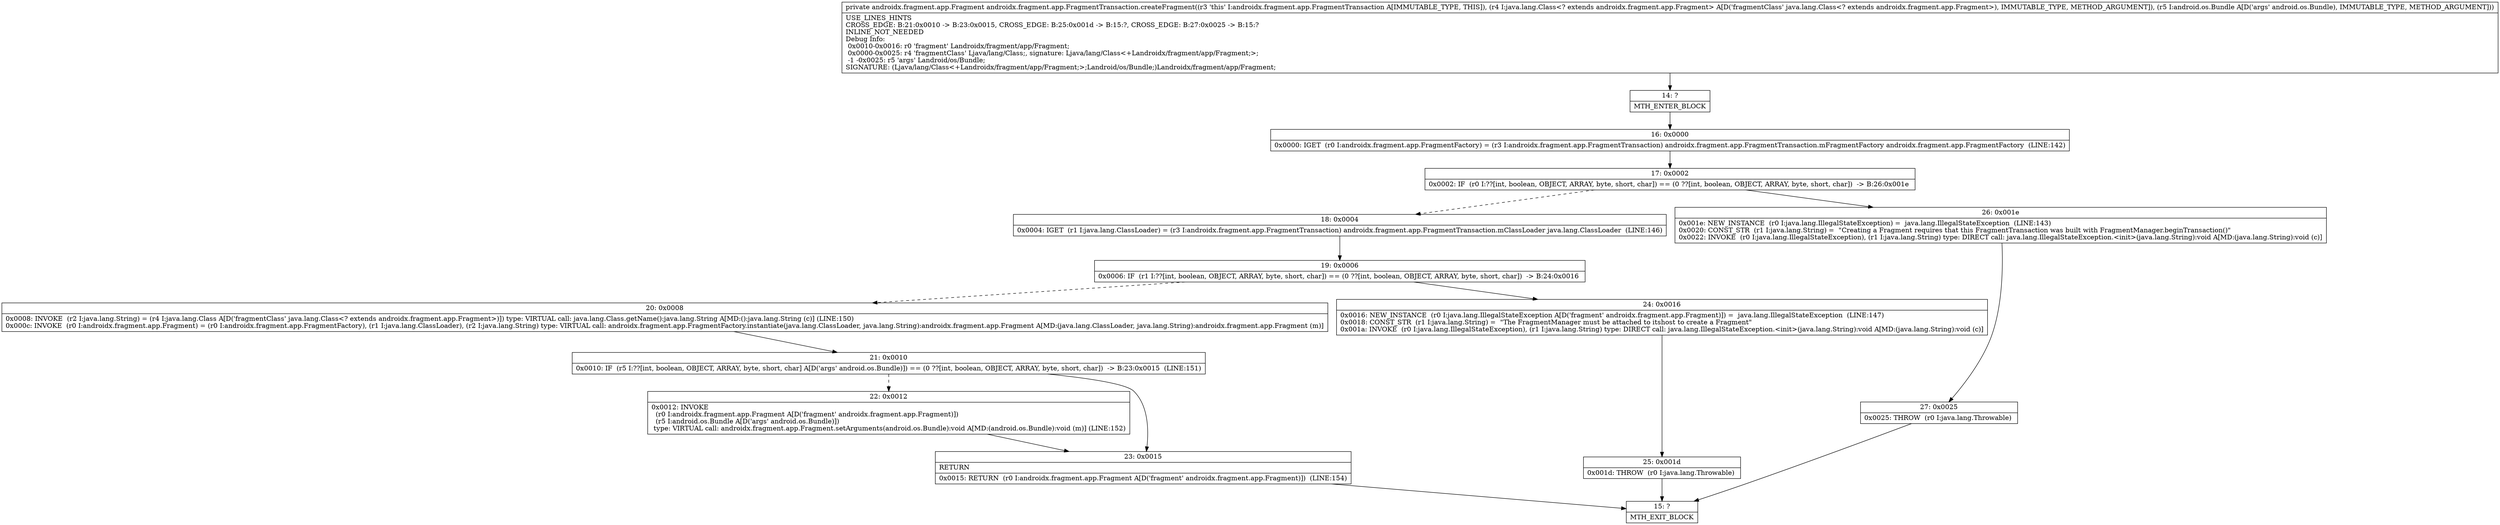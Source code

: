 digraph "CFG forandroidx.fragment.app.FragmentTransaction.createFragment(Ljava\/lang\/Class;Landroid\/os\/Bundle;)Landroidx\/fragment\/app\/Fragment;" {
Node_14 [shape=record,label="{14\:\ ?|MTH_ENTER_BLOCK\l}"];
Node_16 [shape=record,label="{16\:\ 0x0000|0x0000: IGET  (r0 I:androidx.fragment.app.FragmentFactory) = (r3 I:androidx.fragment.app.FragmentTransaction) androidx.fragment.app.FragmentTransaction.mFragmentFactory androidx.fragment.app.FragmentFactory  (LINE:142)\l}"];
Node_17 [shape=record,label="{17\:\ 0x0002|0x0002: IF  (r0 I:??[int, boolean, OBJECT, ARRAY, byte, short, char]) == (0 ??[int, boolean, OBJECT, ARRAY, byte, short, char])  \-\> B:26:0x001e \l}"];
Node_18 [shape=record,label="{18\:\ 0x0004|0x0004: IGET  (r1 I:java.lang.ClassLoader) = (r3 I:androidx.fragment.app.FragmentTransaction) androidx.fragment.app.FragmentTransaction.mClassLoader java.lang.ClassLoader  (LINE:146)\l}"];
Node_19 [shape=record,label="{19\:\ 0x0006|0x0006: IF  (r1 I:??[int, boolean, OBJECT, ARRAY, byte, short, char]) == (0 ??[int, boolean, OBJECT, ARRAY, byte, short, char])  \-\> B:24:0x0016 \l}"];
Node_20 [shape=record,label="{20\:\ 0x0008|0x0008: INVOKE  (r2 I:java.lang.String) = (r4 I:java.lang.Class A[D('fragmentClass' java.lang.Class\<? extends androidx.fragment.app.Fragment\>)]) type: VIRTUAL call: java.lang.Class.getName():java.lang.String A[MD:():java.lang.String (c)] (LINE:150)\l0x000c: INVOKE  (r0 I:androidx.fragment.app.Fragment) = (r0 I:androidx.fragment.app.FragmentFactory), (r1 I:java.lang.ClassLoader), (r2 I:java.lang.String) type: VIRTUAL call: androidx.fragment.app.FragmentFactory.instantiate(java.lang.ClassLoader, java.lang.String):androidx.fragment.app.Fragment A[MD:(java.lang.ClassLoader, java.lang.String):androidx.fragment.app.Fragment (m)]\l}"];
Node_21 [shape=record,label="{21\:\ 0x0010|0x0010: IF  (r5 I:??[int, boolean, OBJECT, ARRAY, byte, short, char] A[D('args' android.os.Bundle)]) == (0 ??[int, boolean, OBJECT, ARRAY, byte, short, char])  \-\> B:23:0x0015  (LINE:151)\l}"];
Node_22 [shape=record,label="{22\:\ 0x0012|0x0012: INVOKE  \l  (r0 I:androidx.fragment.app.Fragment A[D('fragment' androidx.fragment.app.Fragment)])\l  (r5 I:android.os.Bundle A[D('args' android.os.Bundle)])\l type: VIRTUAL call: androidx.fragment.app.Fragment.setArguments(android.os.Bundle):void A[MD:(android.os.Bundle):void (m)] (LINE:152)\l}"];
Node_23 [shape=record,label="{23\:\ 0x0015|RETURN\l|0x0015: RETURN  (r0 I:androidx.fragment.app.Fragment A[D('fragment' androidx.fragment.app.Fragment)])  (LINE:154)\l}"];
Node_15 [shape=record,label="{15\:\ ?|MTH_EXIT_BLOCK\l}"];
Node_24 [shape=record,label="{24\:\ 0x0016|0x0016: NEW_INSTANCE  (r0 I:java.lang.IllegalStateException A[D('fragment' androidx.fragment.app.Fragment)]) =  java.lang.IllegalStateException  (LINE:147)\l0x0018: CONST_STR  (r1 I:java.lang.String) =  \"The FragmentManager must be attached to itshost to create a Fragment\" \l0x001a: INVOKE  (r0 I:java.lang.IllegalStateException), (r1 I:java.lang.String) type: DIRECT call: java.lang.IllegalStateException.\<init\>(java.lang.String):void A[MD:(java.lang.String):void (c)]\l}"];
Node_25 [shape=record,label="{25\:\ 0x001d|0x001d: THROW  (r0 I:java.lang.Throwable) \l}"];
Node_26 [shape=record,label="{26\:\ 0x001e|0x001e: NEW_INSTANCE  (r0 I:java.lang.IllegalStateException) =  java.lang.IllegalStateException  (LINE:143)\l0x0020: CONST_STR  (r1 I:java.lang.String) =  \"Creating a Fragment requires that this FragmentTransaction was built with FragmentManager.beginTransaction()\" \l0x0022: INVOKE  (r0 I:java.lang.IllegalStateException), (r1 I:java.lang.String) type: DIRECT call: java.lang.IllegalStateException.\<init\>(java.lang.String):void A[MD:(java.lang.String):void (c)]\l}"];
Node_27 [shape=record,label="{27\:\ 0x0025|0x0025: THROW  (r0 I:java.lang.Throwable) \l}"];
MethodNode[shape=record,label="{private androidx.fragment.app.Fragment androidx.fragment.app.FragmentTransaction.createFragment((r3 'this' I:androidx.fragment.app.FragmentTransaction A[IMMUTABLE_TYPE, THIS]), (r4 I:java.lang.Class\<? extends androidx.fragment.app.Fragment\> A[D('fragmentClass' java.lang.Class\<? extends androidx.fragment.app.Fragment\>), IMMUTABLE_TYPE, METHOD_ARGUMENT]), (r5 I:android.os.Bundle A[D('args' android.os.Bundle), IMMUTABLE_TYPE, METHOD_ARGUMENT]))  | USE_LINES_HINTS\lCROSS_EDGE: B:21:0x0010 \-\> B:23:0x0015, CROSS_EDGE: B:25:0x001d \-\> B:15:?, CROSS_EDGE: B:27:0x0025 \-\> B:15:?\lINLINE_NOT_NEEDED\lDebug Info:\l  0x0010\-0x0016: r0 'fragment' Landroidx\/fragment\/app\/Fragment;\l  0x0000\-0x0025: r4 'fragmentClass' Ljava\/lang\/Class;, signature: Ljava\/lang\/Class\<+Landroidx\/fragment\/app\/Fragment;\>;\l  \-1 \-0x0025: r5 'args' Landroid\/os\/Bundle;\lSIGNATURE: (Ljava\/lang\/Class\<+Landroidx\/fragment\/app\/Fragment;\>;Landroid\/os\/Bundle;)Landroidx\/fragment\/app\/Fragment;\l}"];
MethodNode -> Node_14;Node_14 -> Node_16;
Node_16 -> Node_17;
Node_17 -> Node_18[style=dashed];
Node_17 -> Node_26;
Node_18 -> Node_19;
Node_19 -> Node_20[style=dashed];
Node_19 -> Node_24;
Node_20 -> Node_21;
Node_21 -> Node_22[style=dashed];
Node_21 -> Node_23;
Node_22 -> Node_23;
Node_23 -> Node_15;
Node_24 -> Node_25;
Node_25 -> Node_15;
Node_26 -> Node_27;
Node_27 -> Node_15;
}


